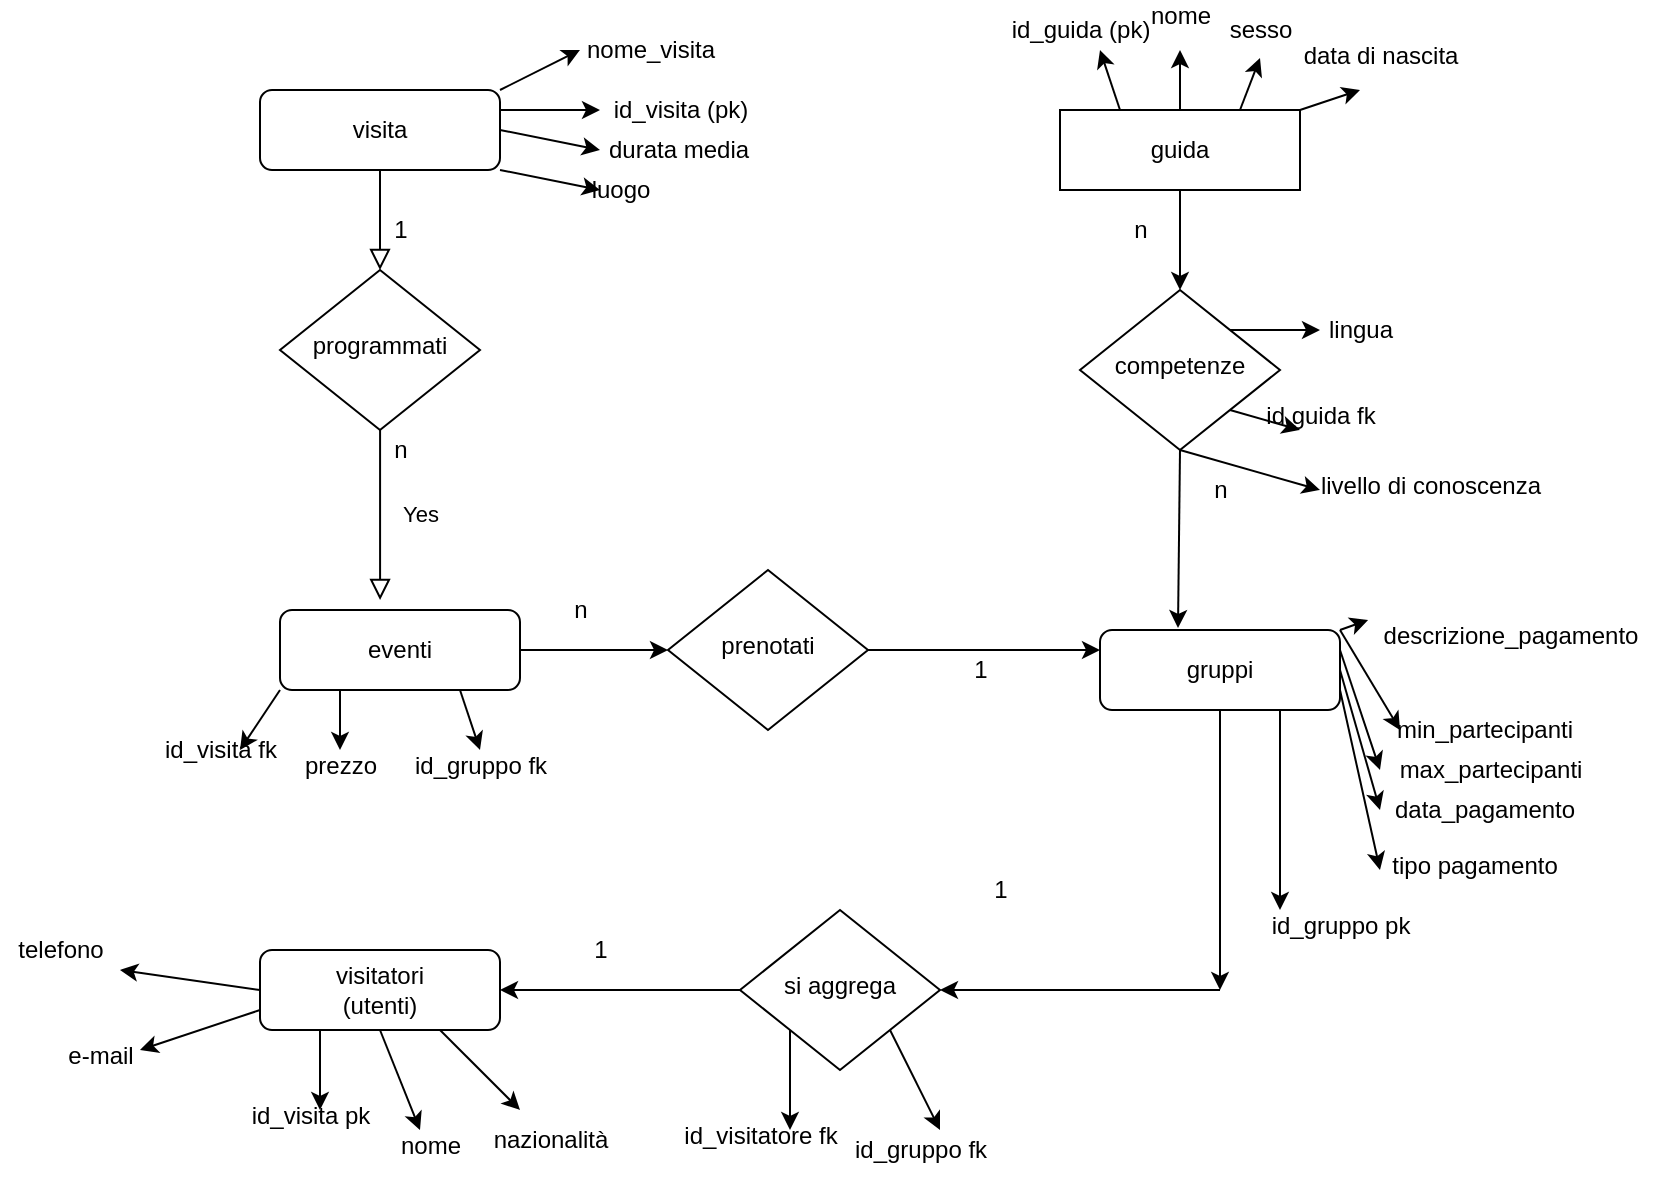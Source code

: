 <mxfile version="14.4.3" type="device"><diagram id="C5RBs43oDa-KdzZeNtuy" name="Page-1"><mxGraphModel dx="868" dy="456" grid="1" gridSize="10" guides="1" tooltips="1" connect="1" arrows="1" fold="1" page="1" pageScale="1" pageWidth="827" pageHeight="1169" math="0" shadow="0"><root><mxCell id="WIyWlLk6GJQsqaUBKTNV-0"/><mxCell id="WIyWlLk6GJQsqaUBKTNV-1" parent="WIyWlLk6GJQsqaUBKTNV-0"/><mxCell id="WIyWlLk6GJQsqaUBKTNV-2" value="" style="rounded=0;html=1;jettySize=auto;orthogonalLoop=1;fontSize=11;endArrow=block;endFill=0;endSize=8;strokeWidth=1;shadow=0;labelBackgroundColor=none;edgeStyle=orthogonalEdgeStyle;" parent="WIyWlLk6GJQsqaUBKTNV-1" source="WIyWlLk6GJQsqaUBKTNV-3" target="WIyWlLk6GJQsqaUBKTNV-6" edge="1"><mxGeometry relative="1" as="geometry"/></mxCell><mxCell id="rUPoLLC8ikvAS_c6Sx3r-6" style="edgeStyle=none;rounded=0;orthogonalLoop=1;jettySize=auto;html=1;exitX=1;exitY=0.25;exitDx=0;exitDy=0;" edge="1" parent="WIyWlLk6GJQsqaUBKTNV-1" source="WIyWlLk6GJQsqaUBKTNV-3"><mxGeometry relative="1" as="geometry"><mxPoint x="330" y="90" as="targetPoint"/></mxGeometry></mxCell><mxCell id="rUPoLLC8ikvAS_c6Sx3r-8" style="edgeStyle=none;rounded=0;orthogonalLoop=1;jettySize=auto;html=1;exitX=1;exitY=0.5;exitDx=0;exitDy=0;" edge="1" parent="WIyWlLk6GJQsqaUBKTNV-1" source="WIyWlLk6GJQsqaUBKTNV-3"><mxGeometry relative="1" as="geometry"><mxPoint x="330" y="110" as="targetPoint"/></mxGeometry></mxCell><mxCell id="rUPoLLC8ikvAS_c6Sx3r-10" style="edgeStyle=none;rounded=0;orthogonalLoop=1;jettySize=auto;html=1;exitX=1;exitY=1;exitDx=0;exitDy=0;" edge="1" parent="WIyWlLk6GJQsqaUBKTNV-1" source="WIyWlLk6GJQsqaUBKTNV-3"><mxGeometry relative="1" as="geometry"><mxPoint x="330" y="130" as="targetPoint"/></mxGeometry></mxCell><mxCell id="rUPoLLC8ikvAS_c6Sx3r-12" style="edgeStyle=none;rounded=0;orthogonalLoop=1;jettySize=auto;html=1;exitX=1;exitY=0;exitDx=0;exitDy=0;" edge="1" parent="WIyWlLk6GJQsqaUBKTNV-1" source="WIyWlLk6GJQsqaUBKTNV-3"><mxGeometry relative="1" as="geometry"><mxPoint x="320" y="60" as="targetPoint"/></mxGeometry></mxCell><mxCell id="WIyWlLk6GJQsqaUBKTNV-3" value="visita" style="rounded=1;whiteSpace=wrap;html=1;fontSize=12;glass=0;strokeWidth=1;shadow=0;" parent="WIyWlLk6GJQsqaUBKTNV-1" vertex="1"><mxGeometry x="160" y="80" width="120" height="40" as="geometry"/></mxCell><mxCell id="WIyWlLk6GJQsqaUBKTNV-4" value="Yes" style="rounded=0;html=1;jettySize=auto;orthogonalLoop=1;fontSize=11;endArrow=block;endFill=0;endSize=8;strokeWidth=1;shadow=0;labelBackgroundColor=none;edgeStyle=orthogonalEdgeStyle;entryX=0.417;entryY=-0.125;entryDx=0;entryDy=0;entryPerimeter=0;" parent="WIyWlLk6GJQsqaUBKTNV-1" source="WIyWlLk6GJQsqaUBKTNV-6" target="rUPoLLC8ikvAS_c6Sx3r-4" edge="1"><mxGeometry y="20" relative="1" as="geometry"><mxPoint as="offset"/><mxPoint x="220" y="290" as="targetPoint"/></mxGeometry></mxCell><mxCell id="WIyWlLk6GJQsqaUBKTNV-6" value="programmati" style="rhombus;whiteSpace=wrap;html=1;shadow=0;fontFamily=Helvetica;fontSize=12;align=center;strokeWidth=1;spacing=6;spacingTop=-4;" parent="WIyWlLk6GJQsqaUBKTNV-1" vertex="1"><mxGeometry x="170" y="170" width="100" height="80" as="geometry"/></mxCell><mxCell id="rUPoLLC8ikvAS_c6Sx3r-65" style="edgeStyle=none;rounded=0;orthogonalLoop=1;jettySize=auto;html=1;exitX=0.25;exitY=1;exitDx=0;exitDy=0;" edge="1" parent="WIyWlLk6GJQsqaUBKTNV-1" source="WIyWlLk6GJQsqaUBKTNV-11"><mxGeometry relative="1" as="geometry"><mxPoint x="190" y="590" as="targetPoint"/><Array as="points"/></mxGeometry></mxCell><mxCell id="rUPoLLC8ikvAS_c6Sx3r-67" style="edgeStyle=none;rounded=0;orthogonalLoop=1;jettySize=auto;html=1;exitX=0.5;exitY=1;exitDx=0;exitDy=0;" edge="1" parent="WIyWlLk6GJQsqaUBKTNV-1" source="WIyWlLk6GJQsqaUBKTNV-11"><mxGeometry relative="1" as="geometry"><mxPoint x="240" y="600" as="targetPoint"/></mxGeometry></mxCell><mxCell id="rUPoLLC8ikvAS_c6Sx3r-69" style="edgeStyle=none;rounded=0;orthogonalLoop=1;jettySize=auto;html=1;exitX=0.75;exitY=1;exitDx=0;exitDy=0;" edge="1" parent="WIyWlLk6GJQsqaUBKTNV-1" source="WIyWlLk6GJQsqaUBKTNV-11"><mxGeometry relative="1" as="geometry"><mxPoint x="290" y="590" as="targetPoint"/></mxGeometry></mxCell><mxCell id="rUPoLLC8ikvAS_c6Sx3r-71" style="edgeStyle=none;rounded=0;orthogonalLoop=1;jettySize=auto;html=1;exitX=0;exitY=0.75;exitDx=0;exitDy=0;" edge="1" parent="WIyWlLk6GJQsqaUBKTNV-1" source="WIyWlLk6GJQsqaUBKTNV-11"><mxGeometry relative="1" as="geometry"><mxPoint x="100" y="560" as="targetPoint"/></mxGeometry></mxCell><mxCell id="rUPoLLC8ikvAS_c6Sx3r-73" style="edgeStyle=none;rounded=0;orthogonalLoop=1;jettySize=auto;html=1;exitX=0;exitY=0.5;exitDx=0;exitDy=0;" edge="1" parent="WIyWlLk6GJQsqaUBKTNV-1" source="WIyWlLk6GJQsqaUBKTNV-11"><mxGeometry relative="1" as="geometry"><mxPoint x="90" y="520" as="targetPoint"/></mxGeometry></mxCell><mxCell id="WIyWlLk6GJQsqaUBKTNV-11" value="&lt;div&gt;visitatori&lt;/div&gt;&lt;div&gt;(utenti)&lt;/div&gt;" style="rounded=1;whiteSpace=wrap;html=1;fontSize=12;glass=0;strokeWidth=1;shadow=0;" parent="WIyWlLk6GJQsqaUBKTNV-1" vertex="1"><mxGeometry x="160" y="510" width="120" height="40" as="geometry"/></mxCell><mxCell id="rUPoLLC8ikvAS_c6Sx3r-15" style="edgeStyle=none;rounded=0;orthogonalLoop=1;jettySize=auto;html=1;exitX=0.5;exitY=1;exitDx=0;exitDy=0;" edge="1" parent="WIyWlLk6GJQsqaUBKTNV-1" source="rUPoLLC8ikvAS_c6Sx3r-0" target="rUPoLLC8ikvAS_c6Sx3r-1"><mxGeometry relative="1" as="geometry"/></mxCell><mxCell id="rUPoLLC8ikvAS_c6Sx3r-20" style="edgeStyle=none;rounded=0;orthogonalLoop=1;jettySize=auto;html=1;exitX=0.25;exitY=0;exitDx=0;exitDy=0;" edge="1" parent="WIyWlLk6GJQsqaUBKTNV-1" source="rUPoLLC8ikvAS_c6Sx3r-0"><mxGeometry relative="1" as="geometry"><mxPoint x="580" y="60" as="targetPoint"/></mxGeometry></mxCell><mxCell id="rUPoLLC8ikvAS_c6Sx3r-23" style="edgeStyle=none;rounded=0;orthogonalLoop=1;jettySize=auto;html=1;exitX=0.5;exitY=0;exitDx=0;exitDy=0;" edge="1" parent="WIyWlLk6GJQsqaUBKTNV-1" source="rUPoLLC8ikvAS_c6Sx3r-0"><mxGeometry relative="1" as="geometry"><mxPoint x="620" y="60" as="targetPoint"/></mxGeometry></mxCell><mxCell id="rUPoLLC8ikvAS_c6Sx3r-25" style="edgeStyle=none;rounded=0;orthogonalLoop=1;jettySize=auto;html=1;exitX=0.75;exitY=0;exitDx=0;exitDy=0;" edge="1" parent="WIyWlLk6GJQsqaUBKTNV-1" source="rUPoLLC8ikvAS_c6Sx3r-0"><mxGeometry relative="1" as="geometry"><mxPoint x="660" y="64" as="targetPoint"/></mxGeometry></mxCell><mxCell id="rUPoLLC8ikvAS_c6Sx3r-27" style="edgeStyle=none;rounded=0;orthogonalLoop=1;jettySize=auto;html=1;exitX=1;exitY=0;exitDx=0;exitDy=0;" edge="1" parent="WIyWlLk6GJQsqaUBKTNV-1" source="rUPoLLC8ikvAS_c6Sx3r-0"><mxGeometry relative="1" as="geometry"><mxPoint x="710" y="80" as="targetPoint"/></mxGeometry></mxCell><mxCell id="rUPoLLC8ikvAS_c6Sx3r-0" value="guida" style="rounded=1;whiteSpace=wrap;html=1;fontSize=12;glass=0;strokeWidth=1;shadow=0;arcSize=0;" vertex="1" parent="WIyWlLk6GJQsqaUBKTNV-1"><mxGeometry x="560" y="90" width="120" height="40" as="geometry"/></mxCell><mxCell id="rUPoLLC8ikvAS_c6Sx3r-16" style="edgeStyle=none;rounded=0;orthogonalLoop=1;jettySize=auto;html=1;exitX=0.5;exitY=1;exitDx=0;exitDy=0;entryX=0.325;entryY=-0.025;entryDx=0;entryDy=0;entryPerimeter=0;" edge="1" parent="WIyWlLk6GJQsqaUBKTNV-1" source="rUPoLLC8ikvAS_c6Sx3r-1" target="rUPoLLC8ikvAS_c6Sx3r-3"><mxGeometry relative="1" as="geometry"/></mxCell><mxCell id="rUPoLLC8ikvAS_c6Sx3r-37" style="edgeStyle=none;rounded=0;orthogonalLoop=1;jettySize=auto;html=1;exitX=1;exitY=1;exitDx=0;exitDy=0;" edge="1" parent="WIyWlLk6GJQsqaUBKTNV-1" source="rUPoLLC8ikvAS_c6Sx3r-1"><mxGeometry relative="1" as="geometry"><mxPoint x="680" y="250" as="targetPoint"/></mxGeometry></mxCell><mxCell id="rUPoLLC8ikvAS_c6Sx3r-39" style="edgeStyle=none;rounded=0;orthogonalLoop=1;jettySize=auto;html=1;exitX=1;exitY=0;exitDx=0;exitDy=0;" edge="1" parent="WIyWlLk6GJQsqaUBKTNV-1" source="rUPoLLC8ikvAS_c6Sx3r-1"><mxGeometry relative="1" as="geometry"><mxPoint x="690" y="200" as="targetPoint"/></mxGeometry></mxCell><mxCell id="rUPoLLC8ikvAS_c6Sx3r-41" style="edgeStyle=none;rounded=0;orthogonalLoop=1;jettySize=auto;html=1;exitX=0.5;exitY=1;exitDx=0;exitDy=0;" edge="1" parent="WIyWlLk6GJQsqaUBKTNV-1" source="rUPoLLC8ikvAS_c6Sx3r-1"><mxGeometry relative="1" as="geometry"><mxPoint x="690" y="280" as="targetPoint"/></mxGeometry></mxCell><mxCell id="rUPoLLC8ikvAS_c6Sx3r-1" value="competenze" style="rhombus;whiteSpace=wrap;html=1;shadow=0;fontFamily=Helvetica;fontSize=12;align=center;strokeWidth=1;spacing=6;spacingTop=-4;" vertex="1" parent="WIyWlLk6GJQsqaUBKTNV-1"><mxGeometry x="570" y="180" width="100" height="80" as="geometry"/></mxCell><mxCell id="rUPoLLC8ikvAS_c6Sx3r-17" style="edgeStyle=none;rounded=0;orthogonalLoop=1;jettySize=auto;html=1;entryX=0;entryY=0.25;entryDx=0;entryDy=0;" edge="1" parent="WIyWlLk6GJQsqaUBKTNV-1" source="rUPoLLC8ikvAS_c6Sx3r-2" target="rUPoLLC8ikvAS_c6Sx3r-3"><mxGeometry relative="1" as="geometry"/></mxCell><mxCell id="rUPoLLC8ikvAS_c6Sx3r-2" value="prenotati" style="rhombus;whiteSpace=wrap;html=1;shadow=0;fontFamily=Helvetica;fontSize=12;align=center;strokeWidth=1;spacing=6;spacingTop=-4;" vertex="1" parent="WIyWlLk6GJQsqaUBKTNV-1"><mxGeometry x="364" y="320" width="100" height="80" as="geometry"/></mxCell><mxCell id="rUPoLLC8ikvAS_c6Sx3r-18" style="edgeStyle=none;rounded=0;orthogonalLoop=1;jettySize=auto;html=1;entryX=1;entryY=0.5;entryDx=0;entryDy=0;" edge="1" parent="WIyWlLk6GJQsqaUBKTNV-1" target="rUPoLLC8ikvAS_c6Sx3r-5"><mxGeometry relative="1" as="geometry"><mxPoint x="640" y="530" as="sourcePoint"/></mxGeometry></mxCell><mxCell id="rUPoLLC8ikvAS_c6Sx3r-52" style="edgeStyle=none;rounded=0;orthogonalLoop=1;jettySize=auto;html=1;exitX=1;exitY=0;exitDx=0;exitDy=0;" edge="1" parent="WIyWlLk6GJQsqaUBKTNV-1" source="rUPoLLC8ikvAS_c6Sx3r-3"><mxGeometry relative="1" as="geometry"><mxPoint x="730" y="400" as="targetPoint"/></mxGeometry></mxCell><mxCell id="rUPoLLC8ikvAS_c6Sx3r-53" style="edgeStyle=none;rounded=0;orthogonalLoop=1;jettySize=auto;html=1;exitX=1;exitY=0.25;exitDx=0;exitDy=0;" edge="1" parent="WIyWlLk6GJQsqaUBKTNV-1" source="rUPoLLC8ikvAS_c6Sx3r-3"><mxGeometry relative="1" as="geometry"><mxPoint x="720" y="420" as="targetPoint"/></mxGeometry></mxCell><mxCell id="rUPoLLC8ikvAS_c6Sx3r-54" style="edgeStyle=none;rounded=0;orthogonalLoop=1;jettySize=auto;html=1;exitX=1;exitY=0.5;exitDx=0;exitDy=0;" edge="1" parent="WIyWlLk6GJQsqaUBKTNV-1" source="rUPoLLC8ikvAS_c6Sx3r-3"><mxGeometry relative="1" as="geometry"><mxPoint x="720" y="440" as="targetPoint"/></mxGeometry></mxCell><mxCell id="rUPoLLC8ikvAS_c6Sx3r-55" style="edgeStyle=none;rounded=0;orthogonalLoop=1;jettySize=auto;html=1;exitX=1;exitY=0.75;exitDx=0;exitDy=0;" edge="1" parent="WIyWlLk6GJQsqaUBKTNV-1" source="rUPoLLC8ikvAS_c6Sx3r-3"><mxGeometry relative="1" as="geometry"><mxPoint x="720" y="470" as="targetPoint"/></mxGeometry></mxCell><mxCell id="rUPoLLC8ikvAS_c6Sx3r-60" style="edgeStyle=none;rounded=0;orthogonalLoop=1;jettySize=auto;html=1;exitX=0.75;exitY=1;exitDx=0;exitDy=0;" edge="1" parent="WIyWlLk6GJQsqaUBKTNV-1" source="rUPoLLC8ikvAS_c6Sx3r-3"><mxGeometry relative="1" as="geometry"><mxPoint x="670" y="490" as="targetPoint"/></mxGeometry></mxCell><mxCell id="rUPoLLC8ikvAS_c6Sx3r-62" style="edgeStyle=none;rounded=0;orthogonalLoop=1;jettySize=auto;html=1;exitX=0.75;exitY=0;exitDx=0;exitDy=0;" edge="1" parent="WIyWlLk6GJQsqaUBKTNV-1" source="rUPoLLC8ikvAS_c6Sx3r-3"><mxGeometry relative="1" as="geometry"><mxPoint x="680" y="380" as="targetPoint"/></mxGeometry></mxCell><mxCell id="rUPoLLC8ikvAS_c6Sx3r-64" style="edgeStyle=none;rounded=0;orthogonalLoop=1;jettySize=auto;html=1;exitX=0.5;exitY=1;exitDx=0;exitDy=0;" edge="1" parent="WIyWlLk6GJQsqaUBKTNV-1" source="rUPoLLC8ikvAS_c6Sx3r-3"><mxGeometry relative="1" as="geometry"><mxPoint x="640" y="530" as="targetPoint"/></mxGeometry></mxCell><mxCell id="rUPoLLC8ikvAS_c6Sx3r-79" style="edgeStyle=none;rounded=0;orthogonalLoop=1;jettySize=auto;html=1;exitX=1;exitY=0;exitDx=0;exitDy=0;entryX=0.027;entryY=0;entryDx=0;entryDy=0;entryPerimeter=0;" edge="1" parent="WIyWlLk6GJQsqaUBKTNV-1" source="rUPoLLC8ikvAS_c6Sx3r-3" target="rUPoLLC8ikvAS_c6Sx3r-63"><mxGeometry relative="1" as="geometry"/></mxCell><mxCell id="rUPoLLC8ikvAS_c6Sx3r-3" value="gruppi" style="rounded=1;whiteSpace=wrap;html=1;fontSize=12;glass=0;strokeWidth=1;shadow=0;" vertex="1" parent="WIyWlLk6GJQsqaUBKTNV-1"><mxGeometry x="580" y="350" width="120" height="40" as="geometry"/></mxCell><mxCell id="rUPoLLC8ikvAS_c6Sx3r-14" style="edgeStyle=none;rounded=0;orthogonalLoop=1;jettySize=auto;html=1;exitX=1;exitY=0.5;exitDx=0;exitDy=0;entryX=0;entryY=0.5;entryDx=0;entryDy=0;" edge="1" parent="WIyWlLk6GJQsqaUBKTNV-1" source="rUPoLLC8ikvAS_c6Sx3r-4" target="rUPoLLC8ikvAS_c6Sx3r-2"><mxGeometry relative="1" as="geometry"/></mxCell><mxCell id="rUPoLLC8ikvAS_c6Sx3r-46" style="edgeStyle=none;rounded=0;orthogonalLoop=1;jettySize=auto;html=1;exitX=0;exitY=1;exitDx=0;exitDy=0;" edge="1" parent="WIyWlLk6GJQsqaUBKTNV-1" source="rUPoLLC8ikvAS_c6Sx3r-4"><mxGeometry relative="1" as="geometry"><mxPoint x="150" y="410" as="targetPoint"/></mxGeometry></mxCell><mxCell id="rUPoLLC8ikvAS_c6Sx3r-47" style="edgeStyle=none;rounded=0;orthogonalLoop=1;jettySize=auto;html=1;exitX=0.25;exitY=1;exitDx=0;exitDy=0;" edge="1" parent="WIyWlLk6GJQsqaUBKTNV-1" source="rUPoLLC8ikvAS_c6Sx3r-4"><mxGeometry relative="1" as="geometry"><mxPoint x="200" y="410" as="targetPoint"/></mxGeometry></mxCell><mxCell id="rUPoLLC8ikvAS_c6Sx3r-48" style="edgeStyle=none;rounded=0;orthogonalLoop=1;jettySize=auto;html=1;exitX=0.75;exitY=1;exitDx=0;exitDy=0;" edge="1" parent="WIyWlLk6GJQsqaUBKTNV-1" source="rUPoLLC8ikvAS_c6Sx3r-4"><mxGeometry relative="1" as="geometry"><mxPoint x="270" y="410" as="targetPoint"/></mxGeometry></mxCell><mxCell id="rUPoLLC8ikvAS_c6Sx3r-4" value="eventi" style="rounded=1;whiteSpace=wrap;html=1;fontSize=12;glass=0;strokeWidth=1;shadow=0;" vertex="1" parent="WIyWlLk6GJQsqaUBKTNV-1"><mxGeometry x="170" y="340" width="120" height="40" as="geometry"/></mxCell><mxCell id="rUPoLLC8ikvAS_c6Sx3r-19" style="edgeStyle=none;rounded=0;orthogonalLoop=1;jettySize=auto;html=1;exitX=0;exitY=0.5;exitDx=0;exitDy=0;entryX=1;entryY=0.5;entryDx=0;entryDy=0;" edge="1" parent="WIyWlLk6GJQsqaUBKTNV-1" source="rUPoLLC8ikvAS_c6Sx3r-5" target="WIyWlLk6GJQsqaUBKTNV-11"><mxGeometry relative="1" as="geometry"/></mxCell><mxCell id="rUPoLLC8ikvAS_c6Sx3r-75" style="edgeStyle=none;rounded=0;orthogonalLoop=1;jettySize=auto;html=1;exitX=0;exitY=1;exitDx=0;exitDy=0;" edge="1" parent="WIyWlLk6GJQsqaUBKTNV-1" source="rUPoLLC8ikvAS_c6Sx3r-5"><mxGeometry relative="1" as="geometry"><mxPoint x="425" y="600" as="targetPoint"/></mxGeometry></mxCell><mxCell id="rUPoLLC8ikvAS_c6Sx3r-77" style="edgeStyle=none;rounded=0;orthogonalLoop=1;jettySize=auto;html=1;exitX=1;exitY=1;exitDx=0;exitDy=0;" edge="1" parent="WIyWlLk6GJQsqaUBKTNV-1" source="rUPoLLC8ikvAS_c6Sx3r-5"><mxGeometry relative="1" as="geometry"><mxPoint x="500" y="600" as="targetPoint"/></mxGeometry></mxCell><mxCell id="rUPoLLC8ikvAS_c6Sx3r-5" value="&lt;div&gt;si aggrega&lt;/div&gt;" style="rhombus;whiteSpace=wrap;html=1;shadow=0;fontFamily=Helvetica;fontSize=12;align=center;strokeWidth=1;spacing=6;spacingTop=-4;" vertex="1" parent="WIyWlLk6GJQsqaUBKTNV-1"><mxGeometry x="400" y="490" width="100" height="80" as="geometry"/></mxCell><mxCell id="rUPoLLC8ikvAS_c6Sx3r-7" value="id_visita (pk)" style="text;html=1;align=center;verticalAlign=middle;resizable=0;points=[];autosize=1;" vertex="1" parent="WIyWlLk6GJQsqaUBKTNV-1"><mxGeometry x="330" y="80" width="80" height="20" as="geometry"/></mxCell><mxCell id="rUPoLLC8ikvAS_c6Sx3r-9" value="durata media" style="text;html=1;align=center;verticalAlign=middle;resizable=0;points=[];autosize=1;" vertex="1" parent="WIyWlLk6GJQsqaUBKTNV-1"><mxGeometry x="324" y="100" width="90" height="20" as="geometry"/></mxCell><mxCell id="rUPoLLC8ikvAS_c6Sx3r-11" value="luogo" style="text;html=1;align=center;verticalAlign=middle;resizable=0;points=[];autosize=1;" vertex="1" parent="WIyWlLk6GJQsqaUBKTNV-1"><mxGeometry x="315" y="120" width="50" height="20" as="geometry"/></mxCell><mxCell id="rUPoLLC8ikvAS_c6Sx3r-13" value="nome_visita" style="text;html=1;align=center;verticalAlign=middle;resizable=0;points=[];autosize=1;" vertex="1" parent="WIyWlLk6GJQsqaUBKTNV-1"><mxGeometry x="315" y="50" width="80" height="20" as="geometry"/></mxCell><mxCell id="rUPoLLC8ikvAS_c6Sx3r-21" value="&lt;div&gt;id_guida (pk)&lt;/div&gt;" style="text;html=1;align=center;verticalAlign=middle;resizable=0;points=[];autosize=1;" vertex="1" parent="WIyWlLk6GJQsqaUBKTNV-1"><mxGeometry x="525" y="40" width="90" height="20" as="geometry"/></mxCell><mxCell id="rUPoLLC8ikvAS_c6Sx3r-24" value="&lt;div&gt;nome&lt;/div&gt;&lt;div&gt;&lt;br&gt;&lt;/div&gt;" style="text;html=1;align=center;verticalAlign=middle;resizable=0;points=[];autosize=1;" vertex="1" parent="WIyWlLk6GJQsqaUBKTNV-1"><mxGeometry x="595" y="35" width="50" height="30" as="geometry"/></mxCell><mxCell id="rUPoLLC8ikvAS_c6Sx3r-26" value="sesso" style="text;html=1;align=center;verticalAlign=middle;resizable=0;points=[];autosize=1;" vertex="1" parent="WIyWlLk6GJQsqaUBKTNV-1"><mxGeometry x="635" y="40" width="50" height="20" as="geometry"/></mxCell><mxCell id="rUPoLLC8ikvAS_c6Sx3r-28" value="&lt;div&gt;data di nascita&lt;/div&gt;&lt;div&gt;&lt;br&gt;&lt;/div&gt;" style="text;html=1;align=center;verticalAlign=middle;resizable=0;points=[];autosize=1;" vertex="1" parent="WIyWlLk6GJQsqaUBKTNV-1"><mxGeometry x="670" y="55" width="100" height="30" as="geometry"/></mxCell><mxCell id="rUPoLLC8ikvAS_c6Sx3r-29" value="1" style="text;html=1;align=center;verticalAlign=middle;resizable=0;points=[];autosize=1;" vertex="1" parent="WIyWlLk6GJQsqaUBKTNV-1"><mxGeometry x="220" y="140" width="20" height="20" as="geometry"/></mxCell><mxCell id="rUPoLLC8ikvAS_c6Sx3r-30" value="n" style="text;html=1;align=center;verticalAlign=middle;resizable=0;points=[];autosize=1;" vertex="1" parent="WIyWlLk6GJQsqaUBKTNV-1"><mxGeometry x="220" y="250" width="20" height="20" as="geometry"/></mxCell><mxCell id="rUPoLLC8ikvAS_c6Sx3r-31" value="n" style="text;html=1;align=center;verticalAlign=middle;resizable=0;points=[];autosize=1;" vertex="1" parent="WIyWlLk6GJQsqaUBKTNV-1"><mxGeometry x="310" y="330" width="20" height="20" as="geometry"/></mxCell><mxCell id="rUPoLLC8ikvAS_c6Sx3r-32" value="1" style="text;html=1;align=center;verticalAlign=middle;resizable=0;points=[];autosize=1;" vertex="1" parent="WIyWlLk6GJQsqaUBKTNV-1"><mxGeometry x="510" y="360" width="20" height="20" as="geometry"/></mxCell><mxCell id="rUPoLLC8ikvAS_c6Sx3r-33" value="n" style="text;html=1;align=center;verticalAlign=middle;resizable=0;points=[];autosize=1;" vertex="1" parent="WIyWlLk6GJQsqaUBKTNV-1"><mxGeometry x="590" y="140" width="20" height="20" as="geometry"/></mxCell><mxCell id="rUPoLLC8ikvAS_c6Sx3r-34" value="n" style="text;html=1;align=center;verticalAlign=middle;resizable=0;points=[];autosize=1;" vertex="1" parent="WIyWlLk6GJQsqaUBKTNV-1"><mxGeometry x="630" y="270" width="20" height="20" as="geometry"/></mxCell><mxCell id="rUPoLLC8ikvAS_c6Sx3r-35" style="edgeStyle=none;rounded=0;orthogonalLoop=1;jettySize=auto;html=1;exitX=1;exitY=0;exitDx=0;exitDy=0;" edge="1" parent="WIyWlLk6GJQsqaUBKTNV-1" source="rUPoLLC8ikvAS_c6Sx3r-1" target="rUPoLLC8ikvAS_c6Sx3r-1"><mxGeometry relative="1" as="geometry"/></mxCell><mxCell id="rUPoLLC8ikvAS_c6Sx3r-36" style="edgeStyle=none;rounded=0;orthogonalLoop=1;jettySize=auto;html=1;exitX=1;exitY=0;exitDx=0;exitDy=0;" edge="1" parent="WIyWlLk6GJQsqaUBKTNV-1" source="rUPoLLC8ikvAS_c6Sx3r-1" target="rUPoLLC8ikvAS_c6Sx3r-1"><mxGeometry relative="1" as="geometry"/></mxCell><mxCell id="rUPoLLC8ikvAS_c6Sx3r-38" value="&lt;div&gt;id guida fk&lt;/div&gt;&lt;div&gt;&lt;br&gt;&lt;/div&gt;" style="text;html=1;align=center;verticalAlign=middle;resizable=0;points=[];autosize=1;" vertex="1" parent="WIyWlLk6GJQsqaUBKTNV-1"><mxGeometry x="655" y="235" width="70" height="30" as="geometry"/></mxCell><mxCell id="rUPoLLC8ikvAS_c6Sx3r-40" value="lingua" style="text;html=1;align=center;verticalAlign=middle;resizable=0;points=[];autosize=1;" vertex="1" parent="WIyWlLk6GJQsqaUBKTNV-1"><mxGeometry x="685" y="190" width="50" height="20" as="geometry"/></mxCell><mxCell id="rUPoLLC8ikvAS_c6Sx3r-42" value="&lt;div&gt;livello di conoscenza&lt;/div&gt;&lt;div&gt;&lt;br&gt; &lt;/div&gt;" style="text;html=1;align=center;verticalAlign=middle;resizable=0;points=[];autosize=1;" vertex="1" parent="WIyWlLk6GJQsqaUBKTNV-1"><mxGeometry x="680" y="270" width="130" height="30" as="geometry"/></mxCell><mxCell id="rUPoLLC8ikvAS_c6Sx3r-43" value="1" style="text;html=1;align=center;verticalAlign=middle;resizable=0;points=[];autosize=1;" vertex="1" parent="WIyWlLk6GJQsqaUBKTNV-1"><mxGeometry x="320" y="500" width="20" height="20" as="geometry"/></mxCell><mxCell id="rUPoLLC8ikvAS_c6Sx3r-44" value="1" style="text;html=1;align=center;verticalAlign=middle;resizable=0;points=[];autosize=1;" vertex="1" parent="WIyWlLk6GJQsqaUBKTNV-1"><mxGeometry x="520" y="470" width="20" height="20" as="geometry"/></mxCell><mxCell id="rUPoLLC8ikvAS_c6Sx3r-49" value="&lt;div&gt;id_visita fk&lt;br&gt;&lt;/div&gt;" style="text;html=1;align=center;verticalAlign=middle;resizable=0;points=[];autosize=1;" vertex="1" parent="WIyWlLk6GJQsqaUBKTNV-1"><mxGeometry x="105" y="400" width="70" height="20" as="geometry"/></mxCell><mxCell id="rUPoLLC8ikvAS_c6Sx3r-50" value="&lt;div&gt;prezzo&lt;/div&gt;&lt;div&gt;&lt;br&gt;&lt;/div&gt;" style="text;html=1;align=center;verticalAlign=middle;resizable=0;points=[];autosize=1;" vertex="1" parent="WIyWlLk6GJQsqaUBKTNV-1"><mxGeometry x="175" y="410" width="50" height="30" as="geometry"/></mxCell><mxCell id="rUPoLLC8ikvAS_c6Sx3r-51" value="&lt;div&gt;id_gruppo fk&lt;/div&gt;&lt;div&gt;&lt;br&gt;&lt;/div&gt;" style="text;html=1;align=center;verticalAlign=middle;resizable=0;points=[];autosize=1;" vertex="1" parent="WIyWlLk6GJQsqaUBKTNV-1"><mxGeometry x="230" y="410" width="80" height="30" as="geometry"/></mxCell><mxCell id="rUPoLLC8ikvAS_c6Sx3r-56" value="min_partecipanti" style="text;html=1;align=center;verticalAlign=middle;resizable=0;points=[];autosize=1;" vertex="1" parent="WIyWlLk6GJQsqaUBKTNV-1"><mxGeometry x="717" y="390" width="110" height="20" as="geometry"/></mxCell><mxCell id="rUPoLLC8ikvAS_c6Sx3r-57" value="max_partecipanti" style="text;html=1;align=center;verticalAlign=middle;resizable=0;points=[];autosize=1;" vertex="1" parent="WIyWlLk6GJQsqaUBKTNV-1"><mxGeometry x="720" y="410" width="110" height="20" as="geometry"/></mxCell><mxCell id="rUPoLLC8ikvAS_c6Sx3r-58" value="data_pagamento" style="text;html=1;align=center;verticalAlign=middle;resizable=0;points=[];autosize=1;" vertex="1" parent="WIyWlLk6GJQsqaUBKTNV-1"><mxGeometry x="717" y="430" width="110" height="20" as="geometry"/></mxCell><mxCell id="rUPoLLC8ikvAS_c6Sx3r-59" value="&lt;div&gt;tipo pagamento&lt;/div&gt;&lt;div&gt;&lt;br&gt;&lt;/div&gt;" style="text;html=1;align=center;verticalAlign=middle;resizable=0;points=[];autosize=1;" vertex="1" parent="WIyWlLk6GJQsqaUBKTNV-1"><mxGeometry x="717" y="460" width="100" height="30" as="geometry"/></mxCell><mxCell id="rUPoLLC8ikvAS_c6Sx3r-61" value="&lt;div&gt;id_gruppo pk&lt;/div&gt;&lt;div&gt;&lt;br&gt;&lt;/div&gt;" style="text;html=1;align=center;verticalAlign=middle;resizable=0;points=[];autosize=1;" vertex="1" parent="WIyWlLk6GJQsqaUBKTNV-1"><mxGeometry x="655" y="490" width="90" height="30" as="geometry"/></mxCell><mxCell id="rUPoLLC8ikvAS_c6Sx3r-63" value="&lt;div&gt;descrizione_pagamento&lt;/div&gt;&lt;div&gt;&lt;br&gt;&lt;/div&gt;" style="text;html=1;align=center;verticalAlign=middle;resizable=0;points=[];autosize=1;" vertex="1" parent="WIyWlLk6GJQsqaUBKTNV-1"><mxGeometry x="710" y="345" width="150" height="30" as="geometry"/></mxCell><mxCell id="rUPoLLC8ikvAS_c6Sx3r-66" value="&lt;div&gt;id_visita pk&lt;/div&gt;&lt;div&gt;&lt;br&gt;&lt;/div&gt;" style="text;html=1;align=center;verticalAlign=middle;resizable=0;points=[];autosize=1;" vertex="1" parent="WIyWlLk6GJQsqaUBKTNV-1"><mxGeometry x="145" y="585" width="80" height="30" as="geometry"/></mxCell><mxCell id="rUPoLLC8ikvAS_c6Sx3r-68" value="&lt;div&gt;nome&lt;/div&gt;&lt;div&gt;&lt;br&gt;&lt;/div&gt;" style="text;html=1;align=center;verticalAlign=middle;resizable=0;points=[];autosize=1;" vertex="1" parent="WIyWlLk6GJQsqaUBKTNV-1"><mxGeometry x="220" y="600" width="50" height="30" as="geometry"/></mxCell><mxCell id="rUPoLLC8ikvAS_c6Sx3r-70" value="nazionalità" style="text;html=1;align=center;verticalAlign=middle;resizable=0;points=[];autosize=1;" vertex="1" parent="WIyWlLk6GJQsqaUBKTNV-1"><mxGeometry x="270" y="595" width="70" height="20" as="geometry"/></mxCell><mxCell id="rUPoLLC8ikvAS_c6Sx3r-72" value="&lt;div&gt;e-mail&lt;/div&gt;&lt;div&gt;&lt;br&gt;&lt;/div&gt;" style="text;html=1;align=center;verticalAlign=middle;resizable=0;points=[];autosize=1;" vertex="1" parent="WIyWlLk6GJQsqaUBKTNV-1"><mxGeometry x="55" y="555" width="50" height="30" as="geometry"/></mxCell><mxCell id="rUPoLLC8ikvAS_c6Sx3r-74" value="telefono" style="text;html=1;align=center;verticalAlign=middle;resizable=0;points=[];autosize=1;" vertex="1" parent="WIyWlLk6GJQsqaUBKTNV-1"><mxGeometry x="30" y="500" width="60" height="20" as="geometry"/></mxCell><mxCell id="rUPoLLC8ikvAS_c6Sx3r-76" value="&lt;div&gt;id_visitatore fk&lt;/div&gt;&lt;div&gt;&lt;br&gt;&lt;/div&gt;" style="text;html=1;align=center;verticalAlign=middle;resizable=0;points=[];autosize=1;" vertex="1" parent="WIyWlLk6GJQsqaUBKTNV-1"><mxGeometry x="365" y="595" width="90" height="30" as="geometry"/></mxCell><mxCell id="rUPoLLC8ikvAS_c6Sx3r-78" value="id_gruppo fk" style="text;html=1;align=center;verticalAlign=middle;resizable=0;points=[];autosize=1;" vertex="1" parent="WIyWlLk6GJQsqaUBKTNV-1"><mxGeometry x="450" y="600" width="80" height="20" as="geometry"/></mxCell></root></mxGraphModel></diagram></mxfile>